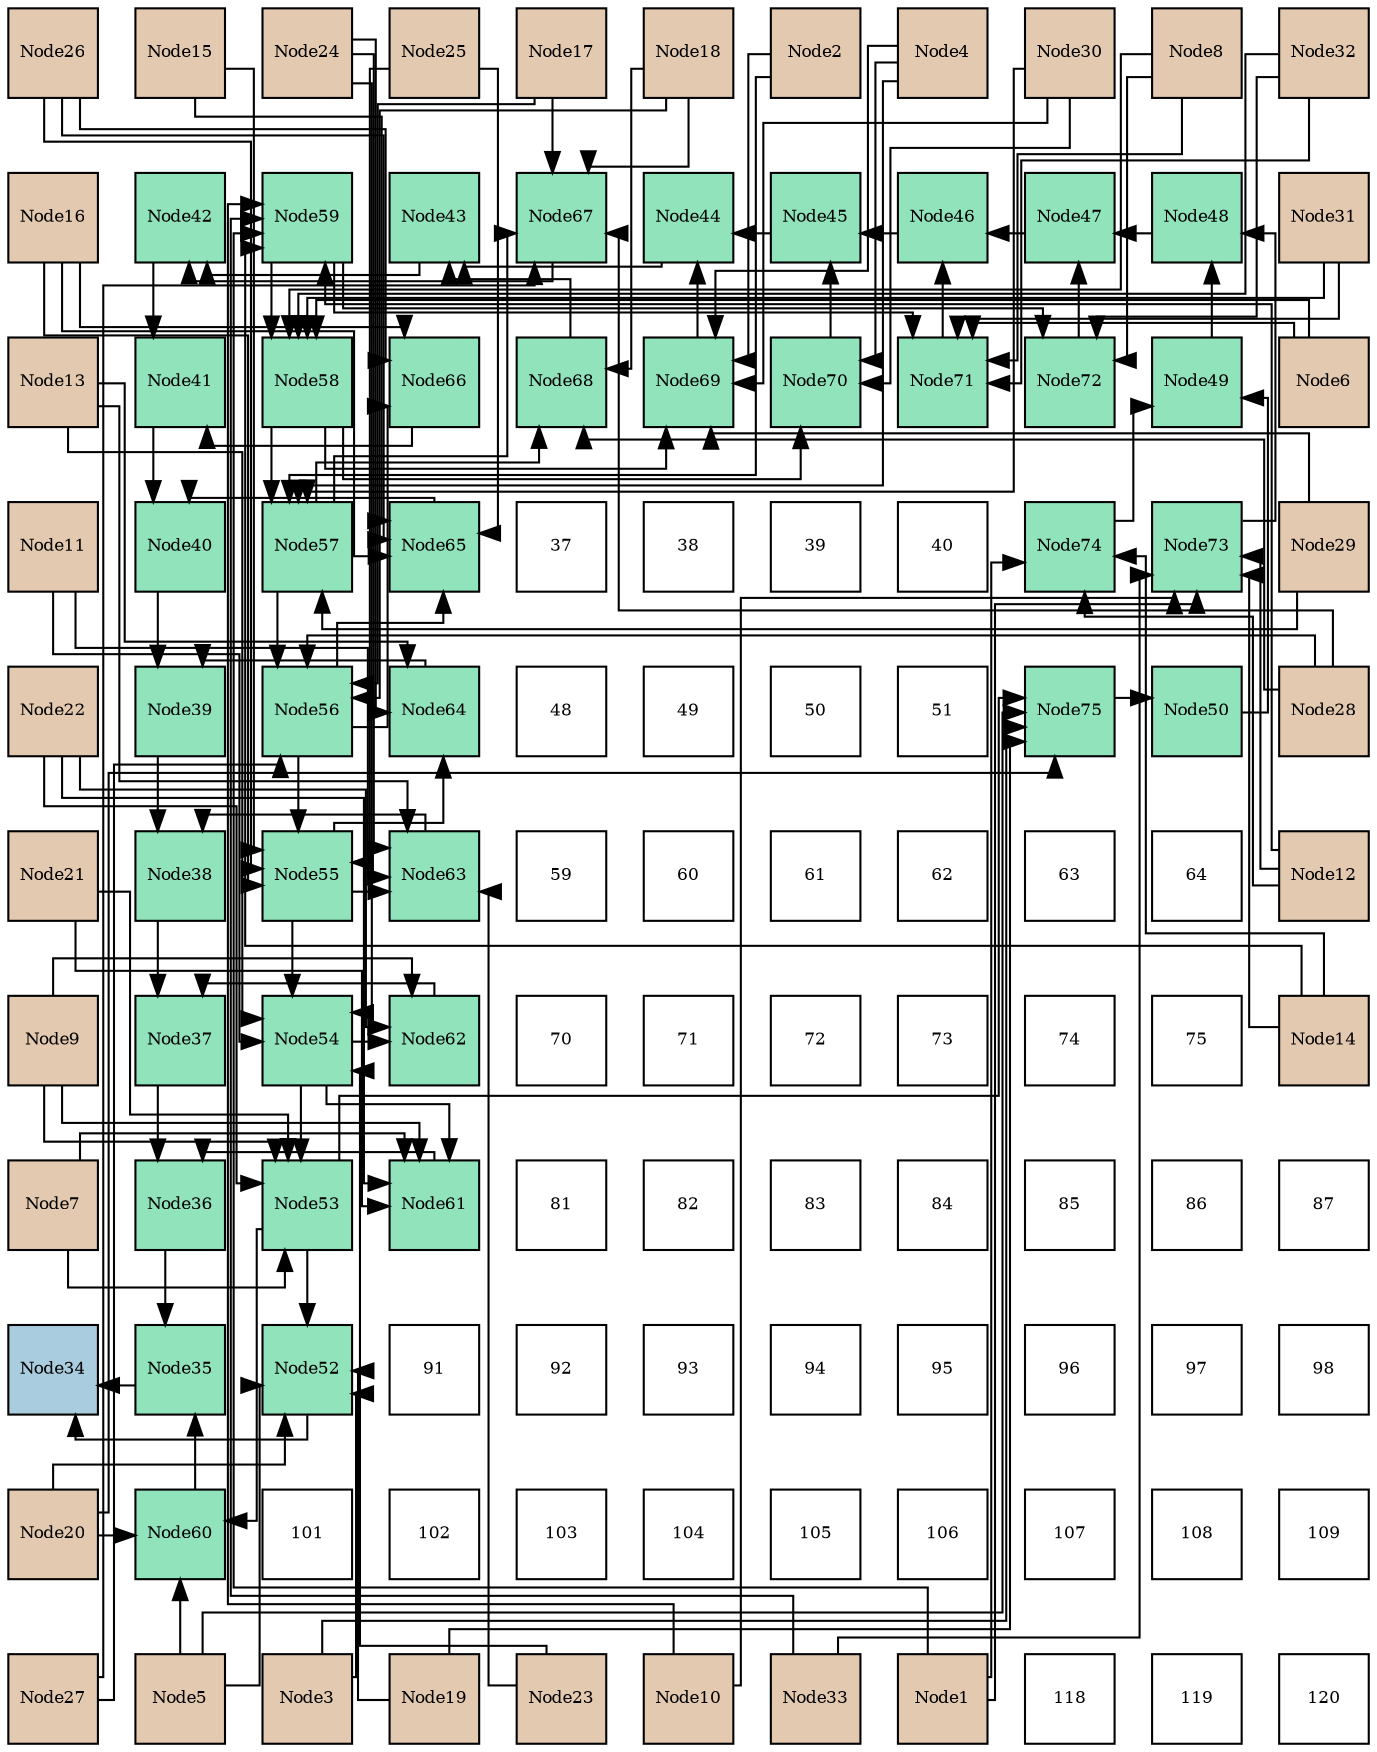 digraph layout{
 rankdir=TB;
 splines=ortho;
 node [style=filled shape=square fixedsize=true width=0.6];
0[label="Node26", fontsize=8, fillcolor="#e3c9af"];
1[label="Node15", fontsize=8, fillcolor="#e3c9af"];
2[label="Node24", fontsize=8, fillcolor="#e3c9af"];
3[label="Node25", fontsize=8, fillcolor="#e3c9af"];
4[label="Node17", fontsize=8, fillcolor="#e3c9af"];
5[label="Node18", fontsize=8, fillcolor="#e3c9af"];
6[label="Node2", fontsize=8, fillcolor="#e3c9af"];
7[label="Node4", fontsize=8, fillcolor="#e3c9af"];
8[label="Node30", fontsize=8, fillcolor="#e3c9af"];
9[label="Node8", fontsize=8, fillcolor="#e3c9af"];
10[label="Node32", fontsize=8, fillcolor="#e3c9af"];
11[label="Node16", fontsize=8, fillcolor="#e3c9af"];
12[label="Node42", fontsize=8, fillcolor="#91e3bb"];
13[label="Node59", fontsize=8, fillcolor="#91e3bb"];
14[label="Node43", fontsize=8, fillcolor="#91e3bb"];
15[label="Node67", fontsize=8, fillcolor="#91e3bb"];
16[label="Node44", fontsize=8, fillcolor="#91e3bb"];
17[label="Node45", fontsize=8, fillcolor="#91e3bb"];
18[label="Node46", fontsize=8, fillcolor="#91e3bb"];
19[label="Node47", fontsize=8, fillcolor="#91e3bb"];
20[label="Node48", fontsize=8, fillcolor="#91e3bb"];
21[label="Node31", fontsize=8, fillcolor="#e3c9af"];
22[label="Node13", fontsize=8, fillcolor="#e3c9af"];
23[label="Node41", fontsize=8, fillcolor="#91e3bb"];
24[label="Node58", fontsize=8, fillcolor="#91e3bb"];
25[label="Node66", fontsize=8, fillcolor="#91e3bb"];
26[label="Node68", fontsize=8, fillcolor="#91e3bb"];
27[label="Node69", fontsize=8, fillcolor="#91e3bb"];
28[label="Node70", fontsize=8, fillcolor="#91e3bb"];
29[label="Node71", fontsize=8, fillcolor="#91e3bb"];
30[label="Node72", fontsize=8, fillcolor="#91e3bb"];
31[label="Node49", fontsize=8, fillcolor="#91e3bb"];
32[label="Node6", fontsize=8, fillcolor="#e3c9af"];
33[label="Node11", fontsize=8, fillcolor="#e3c9af"];
34[label="Node40", fontsize=8, fillcolor="#91e3bb"];
35[label="Node57", fontsize=8, fillcolor="#91e3bb"];
36[label="Node65", fontsize=8, fillcolor="#91e3bb"];
37[label="37", fontsize=8, fillcolor="#ffffff"];
38[label="38", fontsize=8, fillcolor="#ffffff"];
39[label="39", fontsize=8, fillcolor="#ffffff"];
40[label="40", fontsize=8, fillcolor="#ffffff"];
41[label="Node74", fontsize=8, fillcolor="#91e3bb"];
42[label="Node73", fontsize=8, fillcolor="#91e3bb"];
43[label="Node29", fontsize=8, fillcolor="#e3c9af"];
44[label="Node22", fontsize=8, fillcolor="#e3c9af"];
45[label="Node39", fontsize=8, fillcolor="#91e3bb"];
46[label="Node56", fontsize=8, fillcolor="#91e3bb"];
47[label="Node64", fontsize=8, fillcolor="#91e3bb"];
48[label="48", fontsize=8, fillcolor="#ffffff"];
49[label="49", fontsize=8, fillcolor="#ffffff"];
50[label="50", fontsize=8, fillcolor="#ffffff"];
51[label="51", fontsize=8, fillcolor="#ffffff"];
52[label="Node75", fontsize=8, fillcolor="#91e3bb"];
53[label="Node50", fontsize=8, fillcolor="#91e3bb"];
54[label="Node28", fontsize=8, fillcolor="#e3c9af"];
55[label="Node21", fontsize=8, fillcolor="#e3c9af"];
56[label="Node38", fontsize=8, fillcolor="#91e3bb"];
57[label="Node55", fontsize=8, fillcolor="#91e3bb"];
58[label="Node63", fontsize=8, fillcolor="#91e3bb"];
59[label="59", fontsize=8, fillcolor="#ffffff"];
60[label="60", fontsize=8, fillcolor="#ffffff"];
61[label="61", fontsize=8, fillcolor="#ffffff"];
62[label="62", fontsize=8, fillcolor="#ffffff"];
63[label="63", fontsize=8, fillcolor="#ffffff"];
64[label="64", fontsize=8, fillcolor="#ffffff"];
65[label="Node12", fontsize=8, fillcolor="#e3c9af"];
66[label="Node9", fontsize=8, fillcolor="#e3c9af"];
67[label="Node37", fontsize=8, fillcolor="#91e3bb"];
68[label="Node54", fontsize=8, fillcolor="#91e3bb"];
69[label="Node62", fontsize=8, fillcolor="#91e3bb"];
70[label="70", fontsize=8, fillcolor="#ffffff"];
71[label="71", fontsize=8, fillcolor="#ffffff"];
72[label="72", fontsize=8, fillcolor="#ffffff"];
73[label="73", fontsize=8, fillcolor="#ffffff"];
74[label="74", fontsize=8, fillcolor="#ffffff"];
75[label="75", fontsize=8, fillcolor="#ffffff"];
76[label="Node14", fontsize=8, fillcolor="#e3c9af"];
77[label="Node7", fontsize=8, fillcolor="#e3c9af"];
78[label="Node36", fontsize=8, fillcolor="#91e3bb"];
79[label="Node53", fontsize=8, fillcolor="#91e3bb"];
80[label="Node61", fontsize=8, fillcolor="#91e3bb"];
81[label="81", fontsize=8, fillcolor="#ffffff"];
82[label="82", fontsize=8, fillcolor="#ffffff"];
83[label="83", fontsize=8, fillcolor="#ffffff"];
84[label="84", fontsize=8, fillcolor="#ffffff"];
85[label="85", fontsize=8, fillcolor="#ffffff"];
86[label="86", fontsize=8, fillcolor="#ffffff"];
87[label="87", fontsize=8, fillcolor="#ffffff"];
88[label="Node34", fontsize=8, fillcolor="#a9ccde"];
89[label="Node35", fontsize=8, fillcolor="#91e3bb"];
90[label="Node52", fontsize=8, fillcolor="#91e3bb"];
91[label="91", fontsize=8, fillcolor="#ffffff"];
92[label="92", fontsize=8, fillcolor="#ffffff"];
93[label="93", fontsize=8, fillcolor="#ffffff"];
94[label="94", fontsize=8, fillcolor="#ffffff"];
95[label="95", fontsize=8, fillcolor="#ffffff"];
96[label="96", fontsize=8, fillcolor="#ffffff"];
97[label="97", fontsize=8, fillcolor="#ffffff"];
98[label="98", fontsize=8, fillcolor="#ffffff"];
99[label="Node20", fontsize=8, fillcolor="#e3c9af"];
100[label="Node60", fontsize=8, fillcolor="#91e3bb"];
101[label="101", fontsize=8, fillcolor="#ffffff"];
102[label="102", fontsize=8, fillcolor="#ffffff"];
103[label="103", fontsize=8, fillcolor="#ffffff"];
104[label="104", fontsize=8, fillcolor="#ffffff"];
105[label="105", fontsize=8, fillcolor="#ffffff"];
106[label="106", fontsize=8, fillcolor="#ffffff"];
107[label="107", fontsize=8, fillcolor="#ffffff"];
108[label="108", fontsize=8, fillcolor="#ffffff"];
109[label="109", fontsize=8, fillcolor="#ffffff"];
110[label="Node27", fontsize=8, fillcolor="#e3c9af"];
111[label="Node5", fontsize=8, fillcolor="#e3c9af"];
112[label="Node3", fontsize=8, fillcolor="#e3c9af"];
113[label="Node19", fontsize=8, fillcolor="#e3c9af"];
114[label="Node23", fontsize=8, fillcolor="#e3c9af"];
115[label="Node10", fontsize=8, fillcolor="#e3c9af"];
116[label="Node33", fontsize=8, fillcolor="#e3c9af"];
117[label="Node1", fontsize=8, fillcolor="#e3c9af"];
118[label="118", fontsize=8, fillcolor="#ffffff"];
119[label="119", fontsize=8, fillcolor="#ffffff"];
120[label="120", fontsize=8, fillcolor="#ffffff"];
edge [constraint=false, style=vis];89 -> 88;
90 -> 88;
78 -> 89;
100 -> 89;
67 -> 78;
80 -> 78;
56 -> 67;
69 -> 67;
45 -> 56;
58 -> 56;
34 -> 45;
47 -> 45;
23 -> 34;
36 -> 34;
12 -> 23;
25 -> 23;
14 -> 12;
15 -> 12;
16 -> 14;
26 -> 14;
17 -> 16;
27 -> 16;
18 -> 17;
28 -> 17;
19 -> 18;
29 -> 18;
20 -> 19;
30 -> 19;
31 -> 20;
42 -> 20;
53 -> 31;
41 -> 31;
52 -> 53;
79 -> 90;
112 -> 90;
111 -> 90;
113 -> 90;
99 -> 90;
79 -> 100;
111 -> 100;
99 -> 100;
79 -> 52;
112 -> 52;
111 -> 52;
113 -> 52;
99 -> 52;
68 -> 79;
77 -> 79;
66 -> 79;
55 -> 79;
44 -> 79;
68 -> 80;
77 -> 80;
66 -> 80;
55 -> 80;
44 -> 80;
68 -> 69;
66 -> 69;
44 -> 69;
57 -> 68;
33 -> 68;
22 -> 68;
114 -> 68;
2 -> 68;
57 -> 58;
33 -> 58;
22 -> 58;
114 -> 58;
2 -> 58;
57 -> 47;
22 -> 47;
2 -> 47;
46 -> 57;
1 -> 57;
11 -> 57;
3 -> 57;
0 -> 57;
46 -> 36;
1 -> 36;
11 -> 36;
3 -> 36;
0 -> 36;
46 -> 25;
11 -> 25;
0 -> 25;
35 -> 46;
4 -> 46;
5 -> 46;
110 -> 46;
54 -> 46;
35 -> 15;
4 -> 15;
5 -> 15;
110 -> 15;
54 -> 15;
35 -> 26;
5 -> 26;
54 -> 26;
24 -> 35;
6 -> 35;
7 -> 35;
43 -> 35;
8 -> 35;
24 -> 27;
6 -> 27;
7 -> 27;
43 -> 27;
8 -> 27;
24 -> 28;
7 -> 28;
8 -> 28;
13 -> 24;
32 -> 24;
9 -> 24;
21 -> 24;
10 -> 24;
13 -> 29;
32 -> 29;
9 -> 29;
21 -> 29;
10 -> 29;
13 -> 30;
9 -> 30;
10 -> 30;
117 -> 13;
115 -> 13;
65 -> 13;
76 -> 13;
116 -> 13;
117 -> 42;
115 -> 42;
65 -> 42;
76 -> 42;
116 -> 42;
117 -> 41;
65 -> 41;
76 -> 41;
edge [constraint=true, style=invis];
0 -> 11 -> 22 -> 33 -> 44 -> 55 -> 66 -> 77 -> 88 -> 99 -> 110;
1 -> 12 -> 23 -> 34 -> 45 -> 56 -> 67 -> 78 -> 89 -> 100 -> 111;
2 -> 13 -> 24 -> 35 -> 46 -> 57 -> 68 -> 79 -> 90 -> 101 -> 112;
3 -> 14 -> 25 -> 36 -> 47 -> 58 -> 69 -> 80 -> 91 -> 102 -> 113;
4 -> 15 -> 26 -> 37 -> 48 -> 59 -> 70 -> 81 -> 92 -> 103 -> 114;
5 -> 16 -> 27 -> 38 -> 49 -> 60 -> 71 -> 82 -> 93 -> 104 -> 115;
6 -> 17 -> 28 -> 39 -> 50 -> 61 -> 72 -> 83 -> 94 -> 105 -> 116;
7 -> 18 -> 29 -> 40 -> 51 -> 62 -> 73 -> 84 -> 95 -> 106 -> 117;
8 -> 19 -> 30 -> 41 -> 52 -> 63 -> 74 -> 85 -> 96 -> 107 -> 118;
9 -> 20 -> 31 -> 42 -> 53 -> 64 -> 75 -> 86 -> 97 -> 108 -> 119;
10 -> 21 -> 32 -> 43 -> 54 -> 65 -> 76 -> 87 -> 98 -> 109 -> 120;
rank = same {0 -> 1 -> 2 -> 3 -> 4 -> 5 -> 6 -> 7 -> 8 -> 9 -> 10};
rank = same {11 -> 12 -> 13 -> 14 -> 15 -> 16 -> 17 -> 18 -> 19 -> 20 -> 21};
rank = same {22 -> 23 -> 24 -> 25 -> 26 -> 27 -> 28 -> 29 -> 30 -> 31 -> 32};
rank = same {33 -> 34 -> 35 -> 36 -> 37 -> 38 -> 39 -> 40 -> 41 -> 42 -> 43};
rank = same {44 -> 45 -> 46 -> 47 -> 48 -> 49 -> 50 -> 51 -> 52 -> 53 -> 54};
rank = same {55 -> 56 -> 57 -> 58 -> 59 -> 60 -> 61 -> 62 -> 63 -> 64 -> 65};
rank = same {66 -> 67 -> 68 -> 69 -> 70 -> 71 -> 72 -> 73 -> 74 -> 75 -> 76};
rank = same {77 -> 78 -> 79 -> 80 -> 81 -> 82 -> 83 -> 84 -> 85 -> 86 -> 87};
rank = same {88 -> 89 -> 90 -> 91 -> 92 -> 93 -> 94 -> 95 -> 96 -> 97 -> 98};
rank = same {99 -> 100 -> 101 -> 102 -> 103 -> 104 -> 105 -> 106 -> 107 -> 108 -> 109};
rank = same {110 -> 111 -> 112 -> 113 -> 114 -> 115 -> 116 -> 117 -> 118 -> 119 -> 120};
}